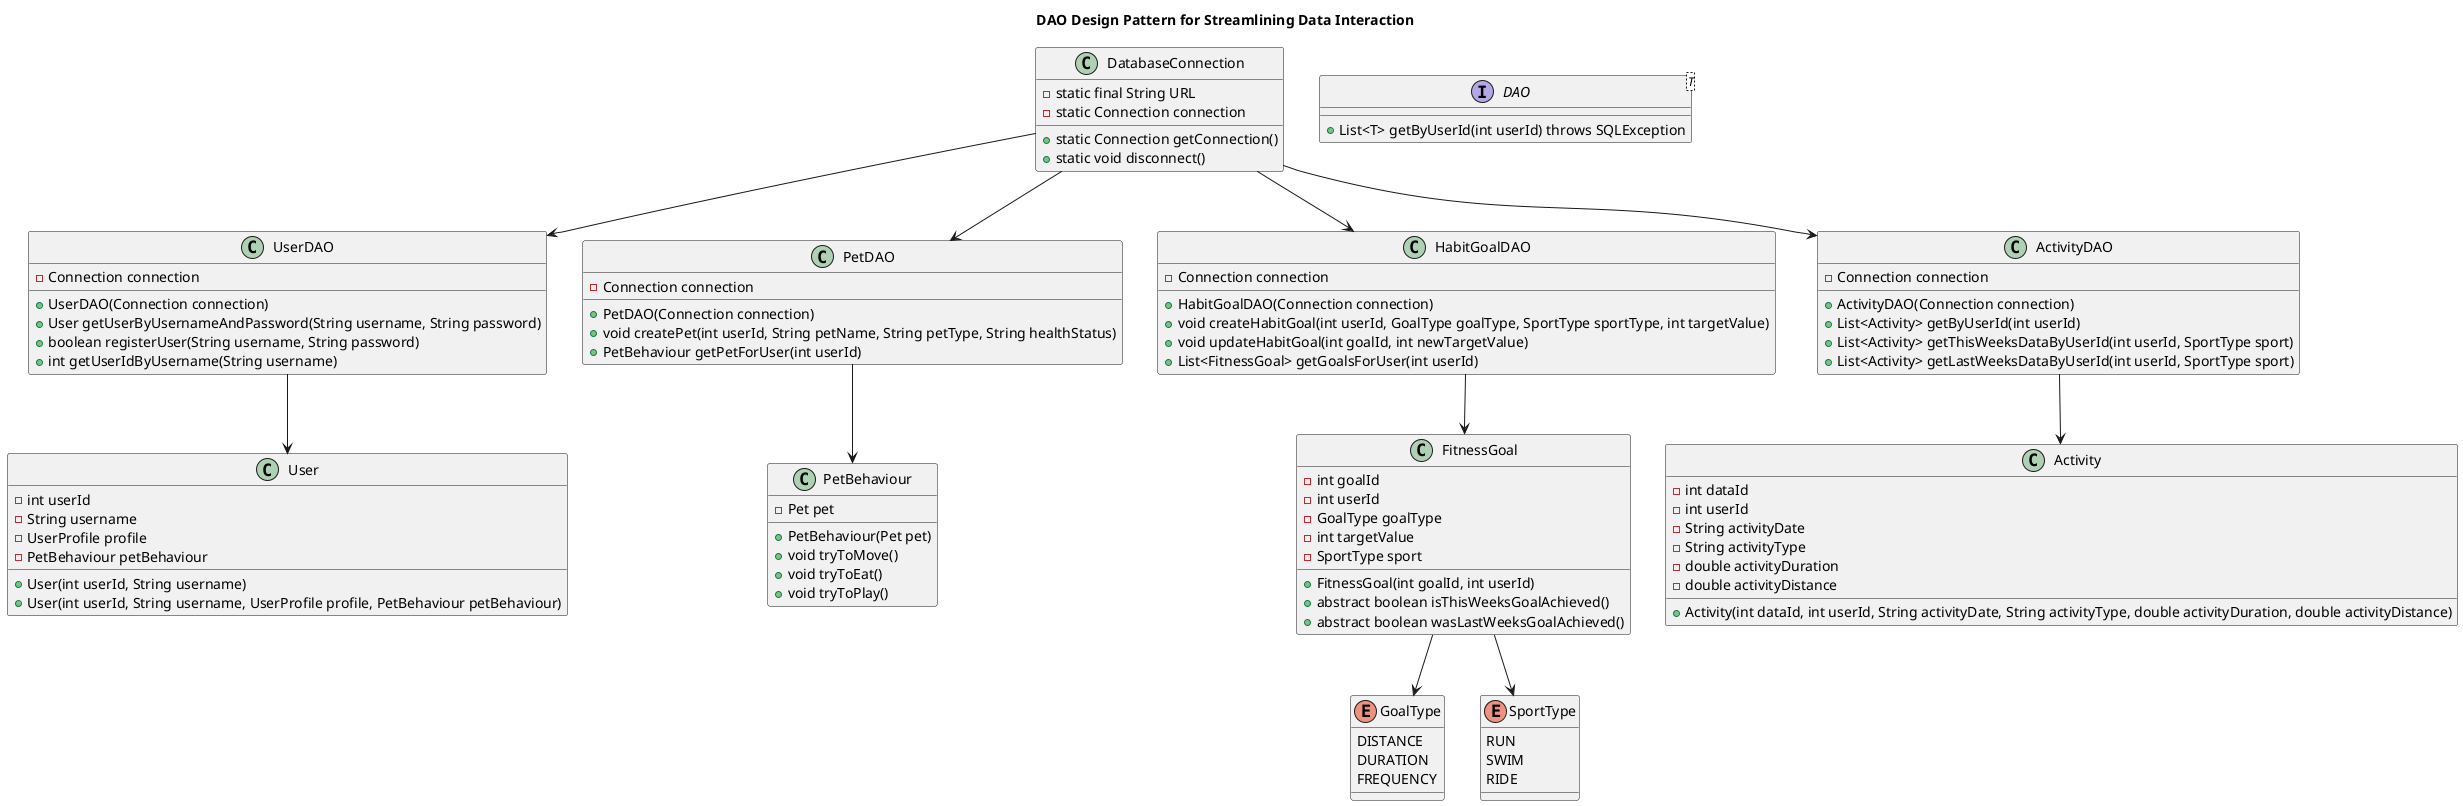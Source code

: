 @startuml
title DAO Design Pattern for Streamlining Data Interaction

' Database Connection
class DatabaseConnection {
    - static final String URL
    - static Connection connection
    + static Connection getConnection()
    + static void disconnect()
}

' DAO Interface (optional, not implemented in your project)
interface DAO<T> {
    + List<T> getByUserId(int userId) throws SQLException
}

' Concrete DAOs
class UserDAO {
    - Connection connection
    + UserDAO(Connection connection)
    + User getUserByUsernameAndPassword(String username, String password)
    + boolean registerUser(String username, String password)
    + int getUserIdByUsername(String username)
}

class PetDAO {
    - Connection connection
    + PetDAO(Connection connection)
    + void createPet(int userId, String petName, String petType, String healthStatus)
    + PetBehaviour getPetForUser(int userId)
}

class HabitGoalDAO {
    - Connection connection
    + HabitGoalDAO(Connection connection)
    + void createHabitGoal(int userId, GoalType goalType, SportType sportType, int targetValue)
    + void updateHabitGoal(int goalId, int newTargetValue)
    + List<FitnessGoal> getGoalsForUser(int userId)
}

class ActivityDAO {
    - Connection connection
    + ActivityDAO(Connection connection)
    + List<Activity> getByUserId(int userId)
    + List<Activity> getThisWeeksDataByUserId(int userId, SportType sport)
    + List<Activity> getLastWeeksDataByUserId(int userId, SportType sport)
}

' Entities
class User {
    - int userId
    - String username
    - UserProfile profile
    - PetBehaviour petBehaviour
    + User(int userId, String username)
    + User(int userId, String username, UserProfile profile, PetBehaviour petBehaviour)
}

class PetBehaviour {
    - Pet pet
    + PetBehaviour(Pet pet)
    + void tryToMove()
    + void tryToEat()
    + void tryToPlay()
}

class FitnessGoal {
    - int goalId
    - int userId
    - GoalType goalType
    - int targetValue
    - SportType sport
    + FitnessGoal(int goalId, int userId)
    + abstract boolean isThisWeeksGoalAchieved()
    + abstract boolean wasLastWeeksGoalAchieved()
}

class Activity {
    - int dataId
    - int userId
    - String activityDate
    - String activityType
    - double activityDuration
    - double activityDistance
    + Activity(int dataId, int userId, String activityDate, String activityType, double activityDuration, double activityDistance)
}

' Enums
enum GoalType {
    DISTANCE
    DURATION
    FREQUENCY
}

enum SportType {
    RUN
    SWIM
    RIDE
}

' Relationships
DatabaseConnection --> UserDAO
DatabaseConnection --> PetDAO
DatabaseConnection --> HabitGoalDAO
DatabaseConnection --> ActivityDAO

UserDAO --> User
PetDAO --> PetBehaviour
HabitGoalDAO --> FitnessGoal
ActivityDAO --> Activity

FitnessGoal --> GoalType
FitnessGoal --> SportType

@enduml